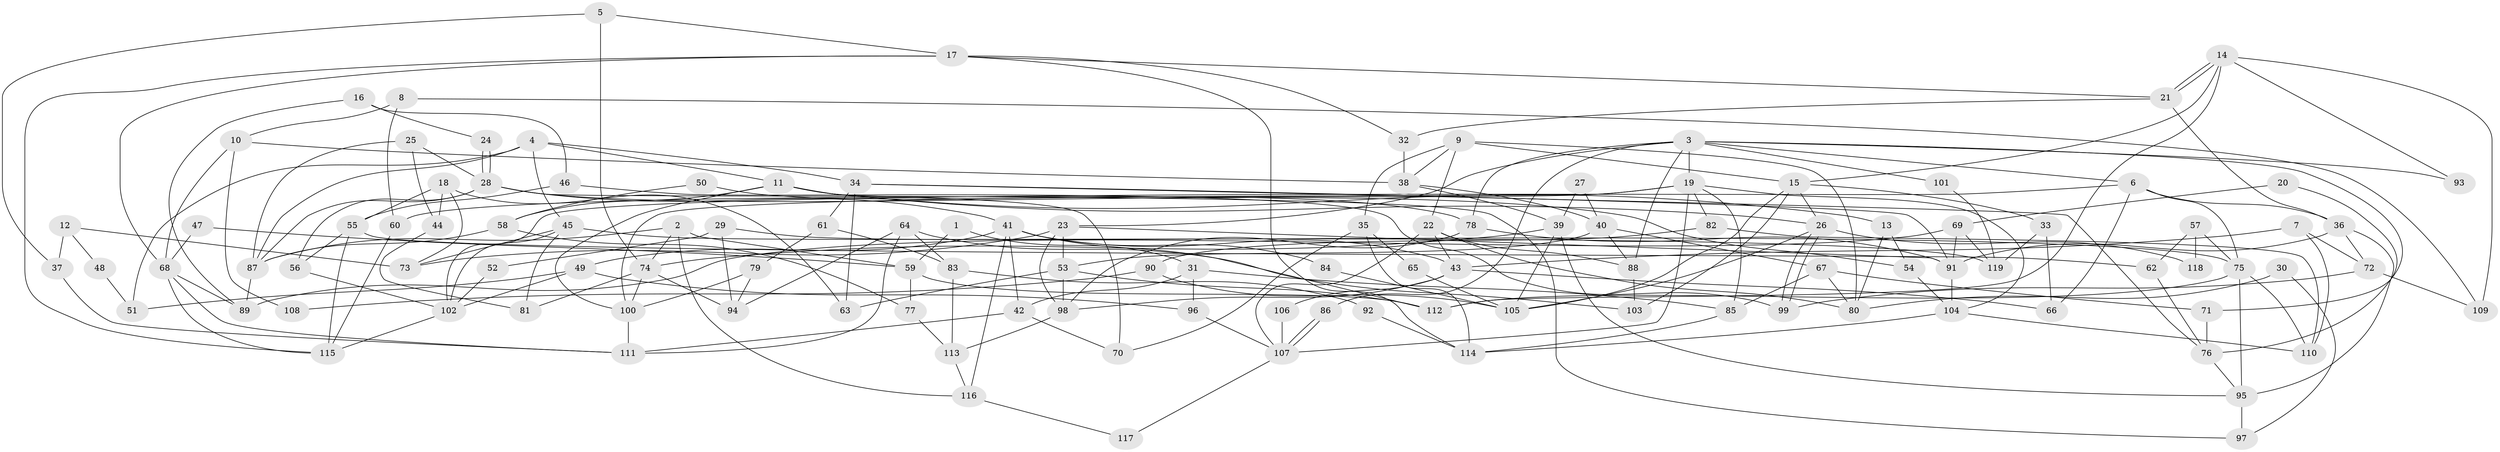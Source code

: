 // Generated by graph-tools (version 1.1) at 2025/50/03/09/25 03:50:02]
// undirected, 119 vertices, 238 edges
graph export_dot {
graph [start="1"]
  node [color=gray90,style=filled];
  1;
  2;
  3;
  4;
  5;
  6;
  7;
  8;
  9;
  10;
  11;
  12;
  13;
  14;
  15;
  16;
  17;
  18;
  19;
  20;
  21;
  22;
  23;
  24;
  25;
  26;
  27;
  28;
  29;
  30;
  31;
  32;
  33;
  34;
  35;
  36;
  37;
  38;
  39;
  40;
  41;
  42;
  43;
  44;
  45;
  46;
  47;
  48;
  49;
  50;
  51;
  52;
  53;
  54;
  55;
  56;
  57;
  58;
  59;
  60;
  61;
  62;
  63;
  64;
  65;
  66;
  67;
  68;
  69;
  70;
  71;
  72;
  73;
  74;
  75;
  76;
  77;
  78;
  79;
  80;
  81;
  82;
  83;
  84;
  85;
  86;
  87;
  88;
  89;
  90;
  91;
  92;
  93;
  94;
  95;
  96;
  97;
  98;
  99;
  100;
  101;
  102;
  103;
  104;
  105;
  106;
  107;
  108;
  109;
  110;
  111;
  112;
  113;
  114;
  115;
  116;
  117;
  118;
  119;
  1 -- 59;
  1 -- 31;
  2 -- 74;
  2 -- 87;
  2 -- 59;
  2 -- 116;
  3 -- 71;
  3 -- 19;
  3 -- 6;
  3 -- 23;
  3 -- 78;
  3 -- 86;
  3 -- 88;
  3 -- 93;
  3 -- 101;
  4 -- 45;
  4 -- 87;
  4 -- 11;
  4 -- 34;
  4 -- 51;
  5 -- 74;
  5 -- 17;
  5 -- 37;
  6 -- 36;
  6 -- 66;
  6 -- 75;
  6 -- 102;
  7 -- 43;
  7 -- 110;
  7 -- 72;
  8 -- 10;
  8 -- 60;
  8 -- 109;
  9 -- 22;
  9 -- 38;
  9 -- 15;
  9 -- 35;
  9 -- 80;
  10 -- 68;
  10 -- 38;
  10 -- 108;
  11 -- 26;
  11 -- 13;
  11 -- 58;
  11 -- 70;
  11 -- 100;
  12 -- 73;
  12 -- 37;
  12 -- 48;
  13 -- 80;
  13 -- 54;
  14 -- 109;
  14 -- 21;
  14 -- 21;
  14 -- 15;
  14 -- 93;
  14 -- 112;
  15 -- 26;
  15 -- 33;
  15 -- 103;
  15 -- 105;
  16 -- 89;
  16 -- 46;
  16 -- 24;
  17 -- 21;
  17 -- 114;
  17 -- 32;
  17 -- 68;
  17 -- 115;
  18 -- 44;
  18 -- 63;
  18 -- 55;
  18 -- 73;
  19 -- 104;
  19 -- 100;
  19 -- 60;
  19 -- 82;
  19 -- 85;
  19 -- 107;
  20 -- 69;
  20 -- 76;
  21 -- 32;
  21 -- 36;
  22 -- 88;
  22 -- 107;
  22 -- 43;
  22 -- 80;
  23 -- 53;
  23 -- 73;
  23 -- 91;
  23 -- 98;
  24 -- 28;
  24 -- 28;
  25 -- 87;
  25 -- 28;
  25 -- 44;
  26 -- 99;
  26 -- 99;
  26 -- 105;
  26 -- 118;
  27 -- 40;
  27 -- 39;
  28 -- 54;
  28 -- 41;
  28 -- 56;
  28 -- 87;
  28 -- 97;
  29 -- 75;
  29 -- 94;
  29 -- 52;
  30 -- 97;
  30 -- 80;
  31 -- 96;
  31 -- 42;
  31 -- 85;
  32 -- 38;
  33 -- 66;
  33 -- 119;
  34 -- 91;
  34 -- 61;
  34 -- 63;
  34 -- 76;
  35 -- 70;
  35 -- 65;
  35 -- 114;
  36 -- 91;
  36 -- 72;
  36 -- 95;
  37 -- 111;
  38 -- 40;
  38 -- 39;
  39 -- 105;
  39 -- 95;
  39 -- 74;
  40 -- 67;
  40 -- 53;
  40 -- 88;
  41 -- 43;
  41 -- 42;
  41 -- 49;
  41 -- 84;
  41 -- 112;
  41 -- 116;
  42 -- 111;
  42 -- 70;
  43 -- 98;
  43 -- 66;
  43 -- 106;
  44 -- 81;
  45 -- 102;
  45 -- 73;
  45 -- 81;
  45 -- 119;
  46 -- 99;
  46 -- 55;
  47 -- 59;
  47 -- 68;
  48 -- 51;
  49 -- 102;
  49 -- 51;
  49 -- 96;
  50 -- 58;
  50 -- 78;
  52 -- 102;
  53 -- 98;
  53 -- 112;
  53 -- 63;
  54 -- 104;
  55 -- 115;
  55 -- 56;
  55 -- 62;
  56 -- 102;
  57 -- 62;
  57 -- 75;
  57 -- 118;
  58 -- 77;
  58 -- 87;
  59 -- 112;
  59 -- 77;
  60 -- 115;
  61 -- 83;
  61 -- 79;
  62 -- 76;
  64 -- 103;
  64 -- 111;
  64 -- 83;
  64 -- 94;
  65 -- 105;
  67 -- 80;
  67 -- 85;
  67 -- 71;
  68 -- 115;
  68 -- 89;
  68 -- 111;
  69 -- 89;
  69 -- 119;
  69 -- 91;
  71 -- 76;
  72 -- 99;
  72 -- 109;
  74 -- 100;
  74 -- 81;
  74 -- 94;
  75 -- 112;
  75 -- 95;
  75 -- 110;
  76 -- 95;
  77 -- 113;
  78 -- 91;
  78 -- 98;
  79 -- 94;
  79 -- 100;
  82 -- 110;
  82 -- 90;
  83 -- 113;
  83 -- 92;
  84 -- 105;
  85 -- 114;
  86 -- 107;
  86 -- 107;
  87 -- 89;
  88 -- 103;
  90 -- 105;
  90 -- 108;
  91 -- 104;
  92 -- 114;
  95 -- 97;
  96 -- 107;
  98 -- 113;
  100 -- 111;
  101 -- 119;
  102 -- 115;
  104 -- 114;
  104 -- 110;
  106 -- 107;
  107 -- 117;
  113 -- 116;
  116 -- 117;
}
